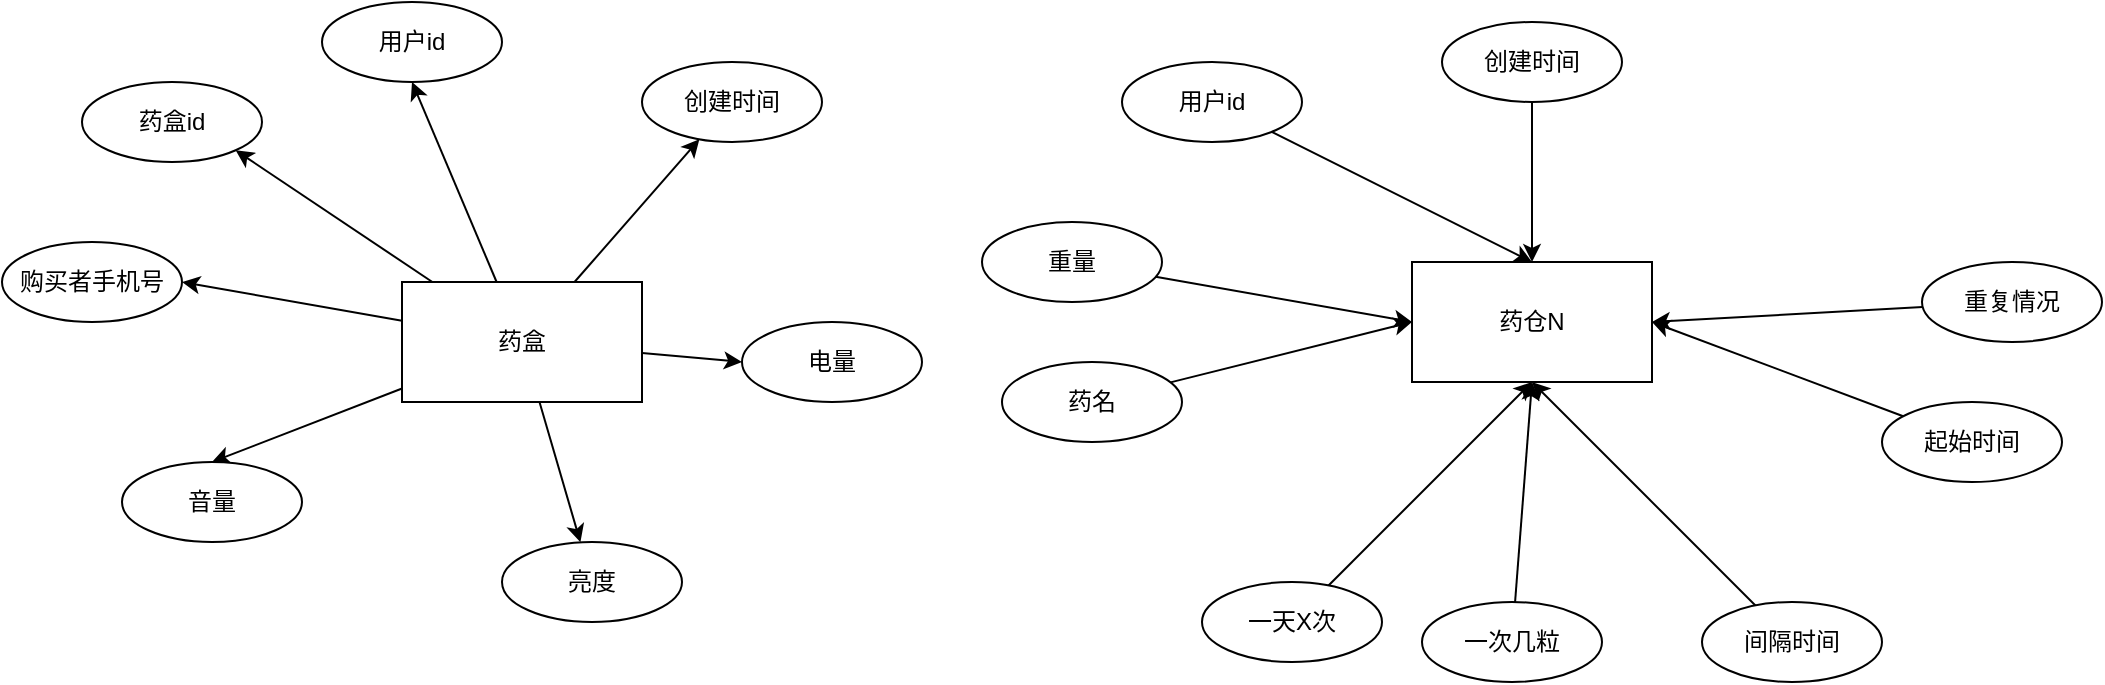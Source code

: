 <mxfile version="22.1.18" type="github">
  <diagram name="第 1 页" id="cKdhumA12I_itok_waJF">
    <mxGraphModel dx="1413" dy="689" grid="1" gridSize="10" guides="1" tooltips="1" connect="1" arrows="1" fold="1" page="1" pageScale="1" pageWidth="827" pageHeight="1169" math="0" shadow="0">
      <root>
        <mxCell id="0" />
        <mxCell id="1" parent="0" />
        <mxCell id="JjgTa37AeF12a5lF8YRA-3" value="药仓N" style="rounded=0;whiteSpace=wrap;html=1;" parent="1" vertex="1">
          <mxGeometry x="95" y="330" width="120" height="60" as="geometry" />
        </mxCell>
        <mxCell id="JjgTa37AeF12a5lF8YRA-16" style="rounded=0;orthogonalLoop=1;jettySize=auto;html=1;entryX=0.5;entryY=0;entryDx=0;entryDy=0;" parent="1" source="JjgTa37AeF12a5lF8YRA-4" target="JjgTa37AeF12a5lF8YRA-3" edge="1">
          <mxGeometry relative="1" as="geometry" />
        </mxCell>
        <mxCell id="JjgTa37AeF12a5lF8YRA-4" value="用户id" style="ellipse;whiteSpace=wrap;html=1;" parent="1" vertex="1">
          <mxGeometry x="-50" y="230" width="90" height="40" as="geometry" />
        </mxCell>
        <mxCell id="JjgTa37AeF12a5lF8YRA-17" style="rounded=0;orthogonalLoop=1;jettySize=auto;html=1;entryX=0.5;entryY=0;entryDx=0;entryDy=0;" parent="1" source="JjgTa37AeF12a5lF8YRA-5" target="JjgTa37AeF12a5lF8YRA-3" edge="1">
          <mxGeometry relative="1" as="geometry" />
        </mxCell>
        <mxCell id="JjgTa37AeF12a5lF8YRA-5" value="创建时间" style="ellipse;whiteSpace=wrap;html=1;" parent="1" vertex="1">
          <mxGeometry x="110" y="210" width="90" height="40" as="geometry" />
        </mxCell>
        <mxCell id="JjgTa37AeF12a5lF8YRA-28" style="rounded=0;orthogonalLoop=1;jettySize=auto;html=1;entryX=0;entryY=0.5;entryDx=0;entryDy=0;" parent="1" source="JjgTa37AeF12a5lF8YRA-7" target="JjgTa37AeF12a5lF8YRA-3" edge="1">
          <mxGeometry relative="1" as="geometry" />
        </mxCell>
        <mxCell id="JjgTa37AeF12a5lF8YRA-7" value="重量" style="ellipse;whiteSpace=wrap;html=1;" parent="1" vertex="1">
          <mxGeometry x="-120" y="310" width="90" height="40" as="geometry" />
        </mxCell>
        <mxCell id="JjgTa37AeF12a5lF8YRA-23" style="rounded=0;orthogonalLoop=1;jettySize=auto;html=1;entryX=0.5;entryY=1;entryDx=0;entryDy=0;" parent="1" source="JjgTa37AeF12a5lF8YRA-8" target="JjgTa37AeF12a5lF8YRA-3" edge="1">
          <mxGeometry relative="1" as="geometry" />
        </mxCell>
        <mxCell id="JjgTa37AeF12a5lF8YRA-8" value="一天X次" style="ellipse;whiteSpace=wrap;html=1;" parent="1" vertex="1">
          <mxGeometry x="-10" y="490" width="90" height="40" as="geometry" />
        </mxCell>
        <mxCell id="JjgTa37AeF12a5lF8YRA-22" style="rounded=0;orthogonalLoop=1;jettySize=auto;html=1;entryX=0.5;entryY=1;entryDx=0;entryDy=0;" parent="1" source="JjgTa37AeF12a5lF8YRA-9" target="JjgTa37AeF12a5lF8YRA-3" edge="1">
          <mxGeometry relative="1" as="geometry" />
        </mxCell>
        <mxCell id="JjgTa37AeF12a5lF8YRA-9" value="一次几粒" style="ellipse;whiteSpace=wrap;html=1;" parent="1" vertex="1">
          <mxGeometry x="100" y="500" width="90" height="40" as="geometry" />
        </mxCell>
        <mxCell id="JjgTa37AeF12a5lF8YRA-21" style="rounded=0;orthogonalLoop=1;jettySize=auto;html=1;entryX=0.5;entryY=1;entryDx=0;entryDy=0;" parent="1" source="JjgTa37AeF12a5lF8YRA-10" target="JjgTa37AeF12a5lF8YRA-3" edge="1">
          <mxGeometry relative="1" as="geometry" />
        </mxCell>
        <mxCell id="JjgTa37AeF12a5lF8YRA-10" value="间隔时间" style="ellipse;whiteSpace=wrap;html=1;" parent="1" vertex="1">
          <mxGeometry x="240" y="500" width="90" height="40" as="geometry" />
        </mxCell>
        <mxCell id="JjgTa37AeF12a5lF8YRA-20" style="rounded=0;orthogonalLoop=1;jettySize=auto;html=1;entryX=1;entryY=0.5;entryDx=0;entryDy=0;" parent="1" source="JjgTa37AeF12a5lF8YRA-11" target="JjgTa37AeF12a5lF8YRA-3" edge="1">
          <mxGeometry relative="1" as="geometry" />
        </mxCell>
        <mxCell id="JjgTa37AeF12a5lF8YRA-11" value="起始时间" style="ellipse;whiteSpace=wrap;html=1;" parent="1" vertex="1">
          <mxGeometry x="330" y="400" width="90" height="40" as="geometry" />
        </mxCell>
        <mxCell id="JjgTa37AeF12a5lF8YRA-19" style="rounded=0;orthogonalLoop=1;jettySize=auto;html=1;entryX=1;entryY=0.5;entryDx=0;entryDy=0;" parent="1" source="JjgTa37AeF12a5lF8YRA-12" target="JjgTa37AeF12a5lF8YRA-3" edge="1">
          <mxGeometry relative="1" as="geometry" />
        </mxCell>
        <mxCell id="JjgTa37AeF12a5lF8YRA-12" value="重复情况" style="ellipse;whiteSpace=wrap;html=1;" parent="1" vertex="1">
          <mxGeometry x="350" y="330" width="90" height="40" as="geometry" />
        </mxCell>
        <mxCell id="JjgTa37AeF12a5lF8YRA-25" style="rounded=0;orthogonalLoop=1;jettySize=auto;html=1;entryX=0;entryY=0.5;entryDx=0;entryDy=0;" parent="1" source="JjgTa37AeF12a5lF8YRA-13" target="JjgTa37AeF12a5lF8YRA-3" edge="1">
          <mxGeometry relative="1" as="geometry" />
        </mxCell>
        <mxCell id="JjgTa37AeF12a5lF8YRA-13" value="药名" style="ellipse;whiteSpace=wrap;html=1;" parent="1" vertex="1">
          <mxGeometry x="-110" y="380" width="90" height="40" as="geometry" />
        </mxCell>
        <mxCell id="DZomyFcMi4fHuvKeKVD6-15" style="rounded=0;orthogonalLoop=1;jettySize=auto;html=1;entryX=0.5;entryY=1;entryDx=0;entryDy=0;" edge="1" parent="1" source="DZomyFcMi4fHuvKeKVD6-2" target="DZomyFcMi4fHuvKeKVD6-3">
          <mxGeometry relative="1" as="geometry" />
        </mxCell>
        <mxCell id="DZomyFcMi4fHuvKeKVD6-16" style="rounded=0;orthogonalLoop=1;jettySize=auto;html=1;" edge="1" parent="1" source="DZomyFcMi4fHuvKeKVD6-2" target="DZomyFcMi4fHuvKeKVD6-12">
          <mxGeometry relative="1" as="geometry" />
        </mxCell>
        <mxCell id="DZomyFcMi4fHuvKeKVD6-17" style="rounded=0;orthogonalLoop=1;jettySize=auto;html=1;entryX=0;entryY=0.5;entryDx=0;entryDy=0;" edge="1" parent="1" source="DZomyFcMi4fHuvKeKVD6-2" target="DZomyFcMi4fHuvKeKVD6-10">
          <mxGeometry relative="1" as="geometry" />
        </mxCell>
        <mxCell id="DZomyFcMi4fHuvKeKVD6-18" style="rounded=0;orthogonalLoop=1;jettySize=auto;html=1;" edge="1" parent="1" source="DZomyFcMi4fHuvKeKVD6-2" target="DZomyFcMi4fHuvKeKVD6-13">
          <mxGeometry relative="1" as="geometry" />
        </mxCell>
        <mxCell id="DZomyFcMi4fHuvKeKVD6-19" style="rounded=0;orthogonalLoop=1;jettySize=auto;html=1;entryX=0.5;entryY=0;entryDx=0;entryDy=0;" edge="1" parent="1" source="DZomyFcMi4fHuvKeKVD6-2" target="DZomyFcMi4fHuvKeKVD6-9">
          <mxGeometry relative="1" as="geometry" />
        </mxCell>
        <mxCell id="DZomyFcMi4fHuvKeKVD6-20" style="rounded=0;orthogonalLoop=1;jettySize=auto;html=1;entryX=1;entryY=0.5;entryDx=0;entryDy=0;" edge="1" parent="1" source="DZomyFcMi4fHuvKeKVD6-2" target="DZomyFcMi4fHuvKeKVD6-4">
          <mxGeometry relative="1" as="geometry" />
        </mxCell>
        <mxCell id="DZomyFcMi4fHuvKeKVD6-21" style="rounded=0;orthogonalLoop=1;jettySize=auto;html=1;entryX=1;entryY=1;entryDx=0;entryDy=0;" edge="1" parent="1" source="DZomyFcMi4fHuvKeKVD6-2" target="DZomyFcMi4fHuvKeKVD6-8">
          <mxGeometry relative="1" as="geometry" />
        </mxCell>
        <mxCell id="DZomyFcMi4fHuvKeKVD6-2" value="药盒" style="rounded=0;whiteSpace=wrap;html=1;" vertex="1" parent="1">
          <mxGeometry x="-410" y="340" width="120" height="60" as="geometry" />
        </mxCell>
        <mxCell id="DZomyFcMi4fHuvKeKVD6-3" value="用户id" style="ellipse;whiteSpace=wrap;html=1;" vertex="1" parent="1">
          <mxGeometry x="-450" y="200" width="90" height="40" as="geometry" />
        </mxCell>
        <mxCell id="DZomyFcMi4fHuvKeKVD6-4" value="购买者手机号" style="ellipse;whiteSpace=wrap;html=1;" vertex="1" parent="1">
          <mxGeometry x="-610" y="320" width="90" height="40" as="geometry" />
        </mxCell>
        <mxCell id="DZomyFcMi4fHuvKeKVD6-8" value="药盒id" style="ellipse;whiteSpace=wrap;html=1;" vertex="1" parent="1">
          <mxGeometry x="-570" y="240" width="90" height="40" as="geometry" />
        </mxCell>
        <mxCell id="DZomyFcMi4fHuvKeKVD6-9" value="音量" style="ellipse;whiteSpace=wrap;html=1;" vertex="1" parent="1">
          <mxGeometry x="-550" y="430" width="90" height="40" as="geometry" />
        </mxCell>
        <mxCell id="DZomyFcMi4fHuvKeKVD6-10" value="电量" style="ellipse;whiteSpace=wrap;html=1;" vertex="1" parent="1">
          <mxGeometry x="-240" y="360" width="90" height="40" as="geometry" />
        </mxCell>
        <mxCell id="DZomyFcMi4fHuvKeKVD6-12" value="创建时间" style="ellipse;whiteSpace=wrap;html=1;" vertex="1" parent="1">
          <mxGeometry x="-290" y="230" width="90" height="40" as="geometry" />
        </mxCell>
        <mxCell id="DZomyFcMi4fHuvKeKVD6-13" value="亮度" style="ellipse;whiteSpace=wrap;html=1;" vertex="1" parent="1">
          <mxGeometry x="-360" y="470" width="90" height="40" as="geometry" />
        </mxCell>
      </root>
    </mxGraphModel>
  </diagram>
</mxfile>
